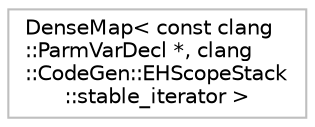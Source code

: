 digraph "Graphical Class Hierarchy"
{
 // LATEX_PDF_SIZE
  bgcolor="transparent";
  edge [fontname="Helvetica",fontsize="10",labelfontname="Helvetica",labelfontsize="10"];
  node [fontname="Helvetica",fontsize="10",shape=record];
  rankdir="LR";
  Node0 [label="DenseMap\< const clang\l::ParmVarDecl *, clang\l::CodeGen::EHScopeStack\l::stable_iterator \>",height=0.2,width=0.4,color="grey75",tooltip=" "];
}
